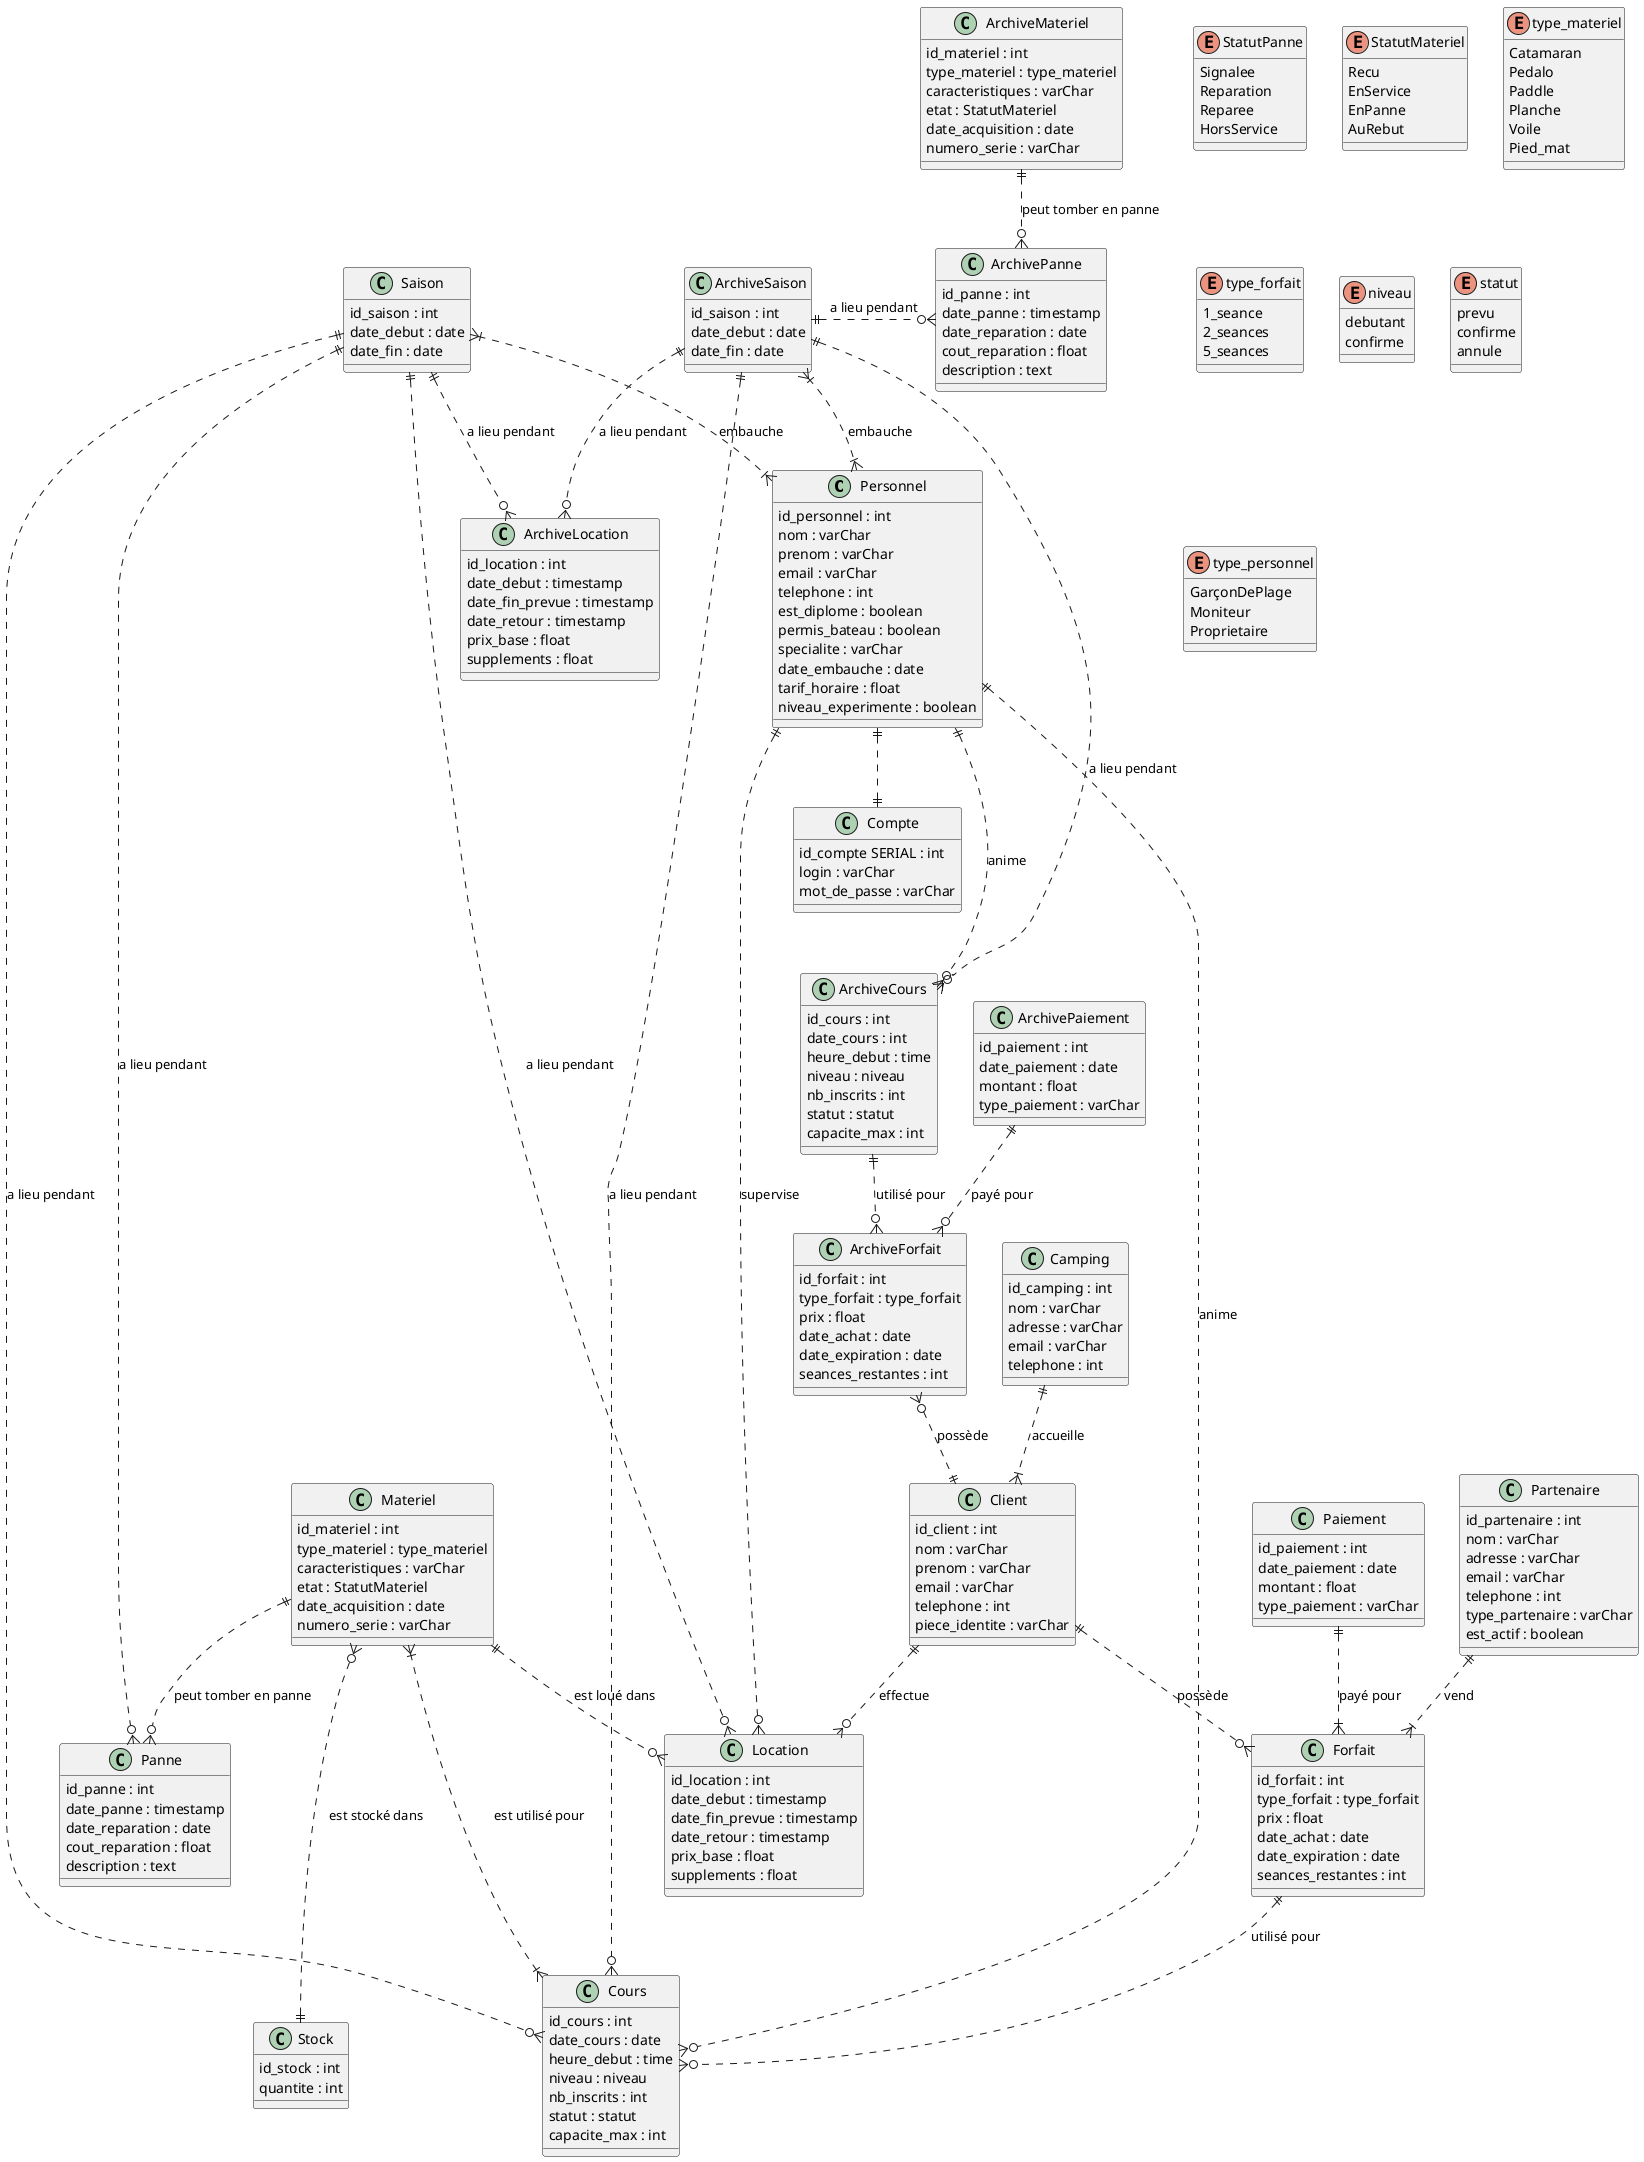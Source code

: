 @startuml
    class Personnel {
        id_personnel : int
        nom : varChar
        prenom : varChar
        email : varChar
        telephone : int
        est_diplome : boolean
        permis_bateau : boolean
        specialite : varChar
        date_embauche : date
        tarif_horaire : float
        niveau_experimente : boolean
    }

    class Saison {
        id_saison : int
        date_debut : date
        date_fin : date
    }

    class ArchiveSaison {
        id_saison : int
        date_debut : date
        date_fin : date
    }

    class Client {
        id_client : int
        nom : varChar
        prenom : varChar
        email : varChar
        telephone : int
        piece_identite : varChar
    }

    class Materiel {
        id_materiel : int
        type_materiel : type_materiel
        caracteristiques : varChar
        etat : StatutMateriel
        date_acquisition : date
        numero_serie : varChar
    }

    class ArchiveMateriel {
        id_materiel : int
        type_materiel : type_materiel
        caracteristiques : varChar
        etat : StatutMateriel
        date_acquisition : date
        numero_serie : varChar
    }

    class Forfait {
        id_forfait : int
        type_forfait : type_forfait
        prix : float
        date_achat : date
        date_expiration : date
        seances_restantes : int
    }

    class ArchiveForfait {
        id_forfait : int
        type_forfait : type_forfait
        prix : float
        date_achat : date
        date_expiration : date
        seances_restantes : int
    }

    class Partenaire {
        id_partenaire : int
        nom : varChar
        adresse : varChar
        email : varChar
        telephone : int
        type_partenaire : varChar
        est_actif : boolean
    }

    class Camping {
        id_camping : int
        nom : varChar
        adresse : varChar
        email : varChar
        telephone : int
    }

    class Cours {
        id_cours : int
        date_cours : date
        heure_debut : time
        niveau : niveau
        nb_inscrits : int
        statut : statut
        capacite_max : int
    }

    class ArchiveCours {
        id_cours : int
        date_cours : int
        heure_debut : time
        niveau : niveau
        nb_inscrits : int
        statut : statut
        capacite_max : int
    }

    class Location {
        id_location : int
        date_debut : timestamp
        date_fin_prevue : timestamp
        date_retour : timestamp
        prix_base : float
        supplements : float
    }

    class ArchiveLocation {
        id_location : int
        date_debut : timestamp
        date_fin_prevue : timestamp
        date_retour : timestamp
        prix_base : float
        supplements : float
    }

    class Panne {
        id_panne : int
        date_panne : timestamp
        date_reparation : date
        cout_reparation : float
        description : text
    }

    class ArchivePanne {
        id_panne : int 
        date_panne : timestamp
        date_reparation : date
        cout_reparation : float
        description : text
    }

    class Stock {
        id_stock : int
        quantite : int
    }

    class Paiement {
        id_paiement : int
        date_paiement : date
        montant : float
        type_paiement : varChar
    }

    class ArchivePaiement {
        id_paiement : int
        date_paiement : date
        montant : float
        type_paiement : varChar
    }

    class Compte {
	    id_compte SERIAL : int
	    login : varChar
	    mot_de_passe : varChar
    }

    enum StatutPanne {
        Signalee
        Reparation
        Reparee
        HorsService
    }

    enum StatutMateriel {
        Recu
        EnService
        EnPanne
        AuRebut
    }

    enum type_materiel {
        Catamaran
        Pedalo
        Paddle
        Planche
        Voile
        Pied_mat
    }
	
    enum type_forfait {
        1_seance
        2_seances
        5_seances
    }
	
    enum niveau {
        debutant
        confirme
    }

    enum statut {
        prevu
        confirme
        annule
    }

    enum type_personnel {
        GarçonDePlage
        Moniteur
        Proprietaire
    }
	

    Client ||..o{ Forfait: possède
    Client ||..o{ Location: effectue
    Personnel ||..o{ Cours: anime
    Materiel ||..o{ Location: est loué dans
    Forfait ||..o{ Cours: utilisé pour
    Personnel ||..o{ Location: supervise
    Materiel ||..o{ Panne: peut tomber en panne
    ArchiveMateriel ||..o{ ArchivePanne: peut tomber en panne
    Materiel }o...|| Stock: est stocké dans
    ArchiveCours ||..o{ ArchiveForfait: utilisé pour
    Personnel ||...o{ ArchiveCours : anime
    ArchiveForfait }o..|| Client: possède
    Partenaire ||..|{ Forfait: vend
    Camping ||..|{ Client: accueille
    Materiel }|.|{ Cours: est utilisé pour
    Paiement ||..|{ Forfait: payé pour
    Saison }|..|{ Personnel: embauche
    Saison ||..o{ Cours: a lieu pendant
    Saison ||.o{ Location: a lieu pendant
    Saison ||.o{ Panne: a lieu pendant
    Saison ||..o{ ArchiveLocation: a lieu pendant
    ArchiveSaison }|..|{ Personnel: embauche
    ArchiveSaison ||..o{ Cours: a lieu pendant
    ArchiveSaison ||.o{ ArchivePanne: a lieu pendant
    ArchiveSaison ||..o{ ArchiveCours: a lieu pendant
    ArchiveSaison ||..o{ ArchiveLocation: a lieu pendant
    ArchivePaiement ||..o{ ArchiveForfait: payé pour
    Personnel ||..|| Compte 

@enduml
